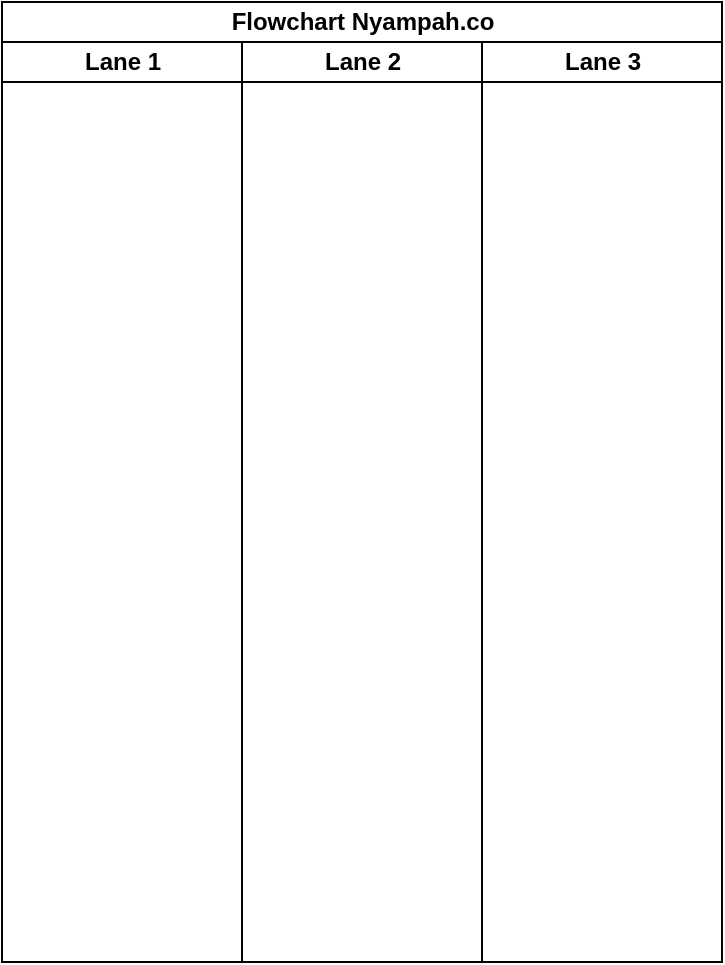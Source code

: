 <mxfile version="20.7.4" type="github">
  <diagram id="NDGz58qo5Z7HPsP7iwJc" name="Page-1">
    <mxGraphModel dx="1296" dy="1782" grid="1" gridSize="10" guides="1" tooltips="1" connect="1" arrows="1" fold="1" page="1" pageScale="1" pageWidth="850" pageHeight="1100" math="0" shadow="0">
      <root>
        <mxCell id="0" />
        <mxCell id="1" parent="0" />
        <mxCell id="CqRJkIQoV9bxLGI7mG-t-1" value="Flowchart Nyampah.co" style="swimlane;childLayout=stackLayout;resizeParent=1;resizeParentMax=0;startSize=20;html=1;" vertex="1" parent="1">
          <mxGeometry x="240.0" y="-570" width="360" height="480" as="geometry" />
        </mxCell>
        <mxCell id="CqRJkIQoV9bxLGI7mG-t-2" value="Lane 1" style="swimlane;startSize=20;html=1;" vertex="1" parent="CqRJkIQoV9bxLGI7mG-t-1">
          <mxGeometry y="20" width="120" height="460" as="geometry" />
        </mxCell>
        <mxCell id="CqRJkIQoV9bxLGI7mG-t-3" value="Lane 2" style="swimlane;startSize=20;html=1;" vertex="1" parent="CqRJkIQoV9bxLGI7mG-t-1">
          <mxGeometry x="120" y="20" width="120" height="460" as="geometry" />
        </mxCell>
        <mxCell id="CqRJkIQoV9bxLGI7mG-t-4" value="Lane 3" style="swimlane;startSize=20;html=1;" vertex="1" parent="CqRJkIQoV9bxLGI7mG-t-1">
          <mxGeometry x="240" y="20" width="120" height="460" as="geometry" />
        </mxCell>
      </root>
    </mxGraphModel>
  </diagram>
</mxfile>
